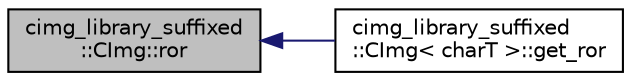 digraph "cimg_library_suffixed::CImg::ror"
{
  edge [fontname="Helvetica",fontsize="10",labelfontname="Helvetica",labelfontsize="10"];
  node [fontname="Helvetica",fontsize="10",shape=record];
  rankdir="LR";
  Node2974 [label="cimg_library_suffixed\l::CImg::ror",height=0.2,width=0.4,color="black", fillcolor="grey75", style="filled", fontcolor="black"];
  Node2974 -> Node2975 [dir="back",color="midnightblue",fontsize="10",style="solid",fontname="Helvetica"];
  Node2975 [label="cimg_library_suffixed\l::CImg\< charT \>::get_ror",height=0.2,width=0.4,color="black", fillcolor="white", style="filled",URL="$structcimg__library__suffixed_1_1_c_img.html#aa66b4201b04ccf722f0419417cece2e8",tooltip="Compute the bitwise right rotation of each pixel value . "];
}
